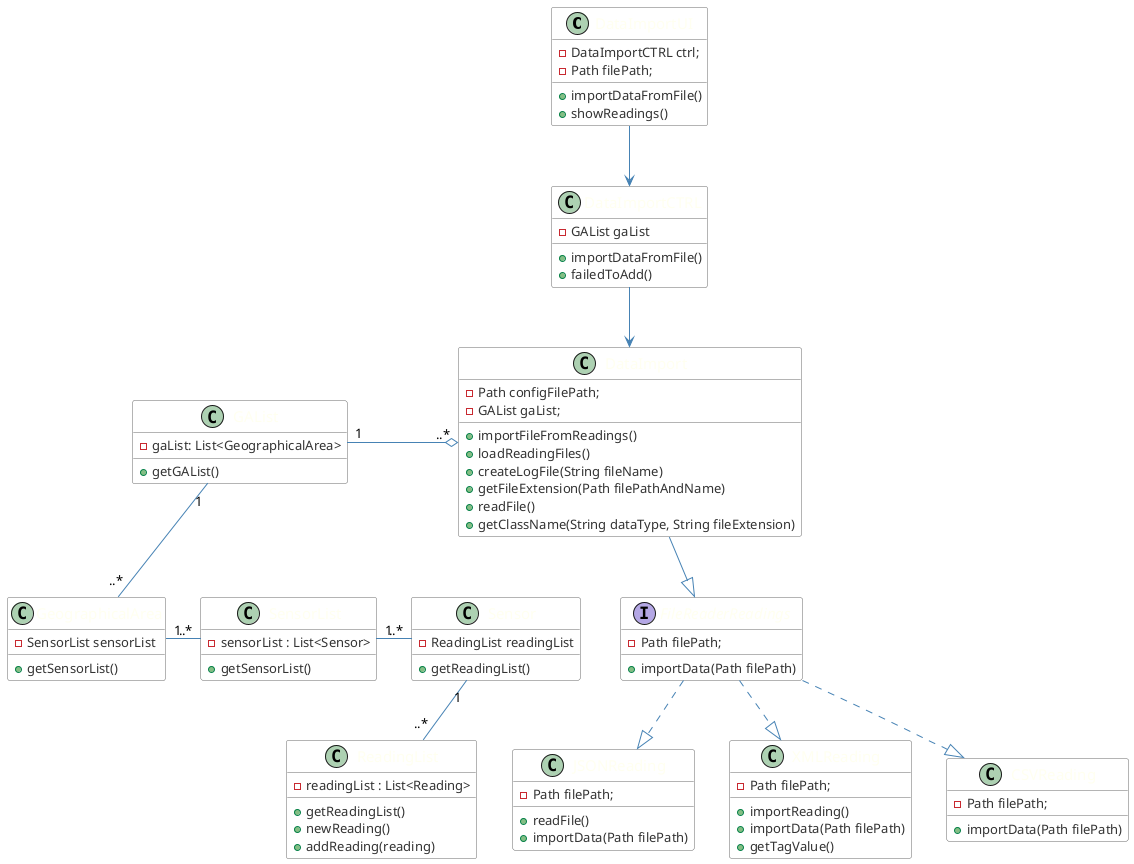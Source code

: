 @startuml

skinparam class {
	ArrowColor SteelBlue
	BorderColor Dimgray
	HeaderBackgroundColor SteelBlue
	BackgroundColor White
	FontName Calibri bold
	AttributeFontColor #333
	AttributeFontName Calibri
	AttributeFontSize 13
	FontColor Ivory
	FontSize 15
}

hide empty members

class DataImportUI{
-DataImportCTRL ctrl;
-Path filePath;
+importDataFromFile()
+showReadings()

}

class DataImportCTRL{
-GAList gaList
+importDataFromFile()
+failedToAdd()
}

class DataImport{
-Path configFilePath;
-GAList gaList;

+ importFileFromReadings()
+loadReadingFiles()
+createLogFile(String fileName)
+getFileExtension(Path filePathAndName)
+readFile()
+getClassName(String dataType, String fileExtension)
}

interface FileReaderReadings {
- Path filePath;
+ importData(Path filePath)
}

class JSONReading{
- Path filePath;
+ readFile()
+ importData(Path filePath)
}

class XMLReading{
-Path filePath;
+ importReading()
+ importData(Path filePath)
+ getTagValue()
}

class CSVReading{
- Path filePath;
+ importData(Path filePath)
}

class GAList {
 - gaList: List<GeographicalArea>

 + getGAList()
  }

class GeographicalArea {
-SensorList sensorList
+getSensorList()
}


class SensorList {
 - sensorList : List<Sensor>

 + getSensorList()
}

class Sensor {
- ReadingList readingList
+ getReadingList()
}

class ReadingList{
 - readingList : List<Reading>

 + getReadingList()
 + newReading()
 + addReading(reading)

}


Sensor "1"--"..*" ReadingList

SensorList "1"-"..*" Sensor

GeographicalArea "1" - "..*"SensorList

GAList "1"-- "..*"GeographicalArea

GAList  "1"-o "..*" DataImport


DataImportUI --> DataImportCTRL
DataImportCTRL --> DataImport


DataImport --|> FileReaderReadings
FileReaderReadings ..|> CSVReading
FileReaderReadings ..|> JSONReading
FileReaderReadings ..|> XMLReading

@enduml